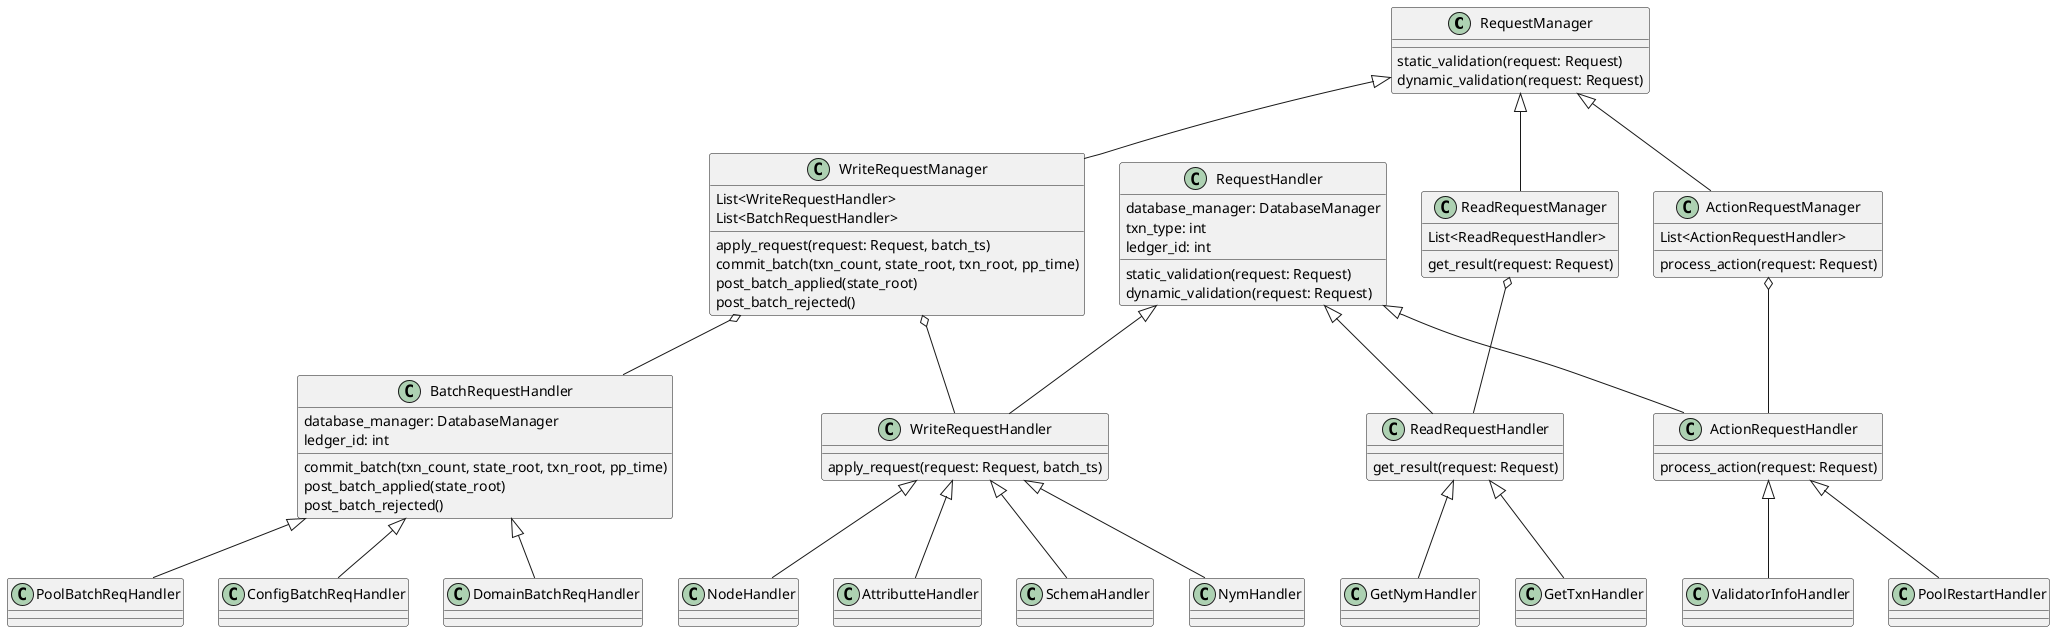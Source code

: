 @startuml
class RequestManager{
static_validation(request: Request)
dynamic_validation(request: Request)
}

class WriteRequestManager{
  List<WriteRequestHandler>
  List<BatchRequestHandler>
}

class ReadRequestManager{
  List<ReadRequestHandler>
}

class ActionRequestManager{
  List<ActionRequestHandler>
}

class WriteRequestManager{
apply_request(request: Request, batch_ts)
commit_batch(txn_count, state_root, txn_root, pp_time)
post_batch_applied(state_root)
post_batch_rejected()
}

class WriteRequestHandler{
apply_request(request: Request, batch_ts)
}

class BatchRequestHandler{
database_manager: DatabaseManager
ledger_id: int
commit_batch(txn_count, state_root, txn_root, pp_time)
post_batch_applied(state_root)
post_batch_rejected()
}

class ReadRequestManager{
get_result(request: Request)
}

class ReadRequestHandler{
get_result(request: Request)
}

class ActionRequestManager{
process_action(request: Request)
}

class ActionRequestHandler{
process_action(request: Request)
}

class RequestHandler{
database_manager: DatabaseManager
txn_type: int
ledger_id: int
static_validation(request: Request)
dynamic_validation(request: Request)
}

RequestHandler <|-- ActionRequestHandler
RequestHandler <|-- ReadRequestHandler
RequestHandler <|-- WriteRequestHandler

RequestManager <|-- WriteRequestManager
RequestManager <|-- ReadRequestManager
RequestManager <|-- ActionRequestManager

BatchRequestHandler <|-- DomainBatchReqHandler
BatchRequestHandler <|-- PoolBatchReqHandler
BatchRequestHandler <|-- ConfigBatchReqHandler

WriteRequestManager o-- WriteRequestHandler
WriteRequestManager o-- BatchRequestHandler

ReadRequestManager o-- ReadRequestHandler

ActionRequestManager o-- ActionRequestHandler

WriteRequestHandler<|-- NymHandler
WriteRequestHandler<|-- NodeHandler
WriteRequestHandler<|-- AttributteHandler
WriteRequestHandler<|-- SchemaHandler

ReadRequestHandler<|-- GetTxnHandler
ReadRequestHandler<|-- GetNymHandler

ActionRequestHandler <|-- PoolRestartHandler
ActionRequestHandler <|-- ValidatorInfoHandler
@enduml